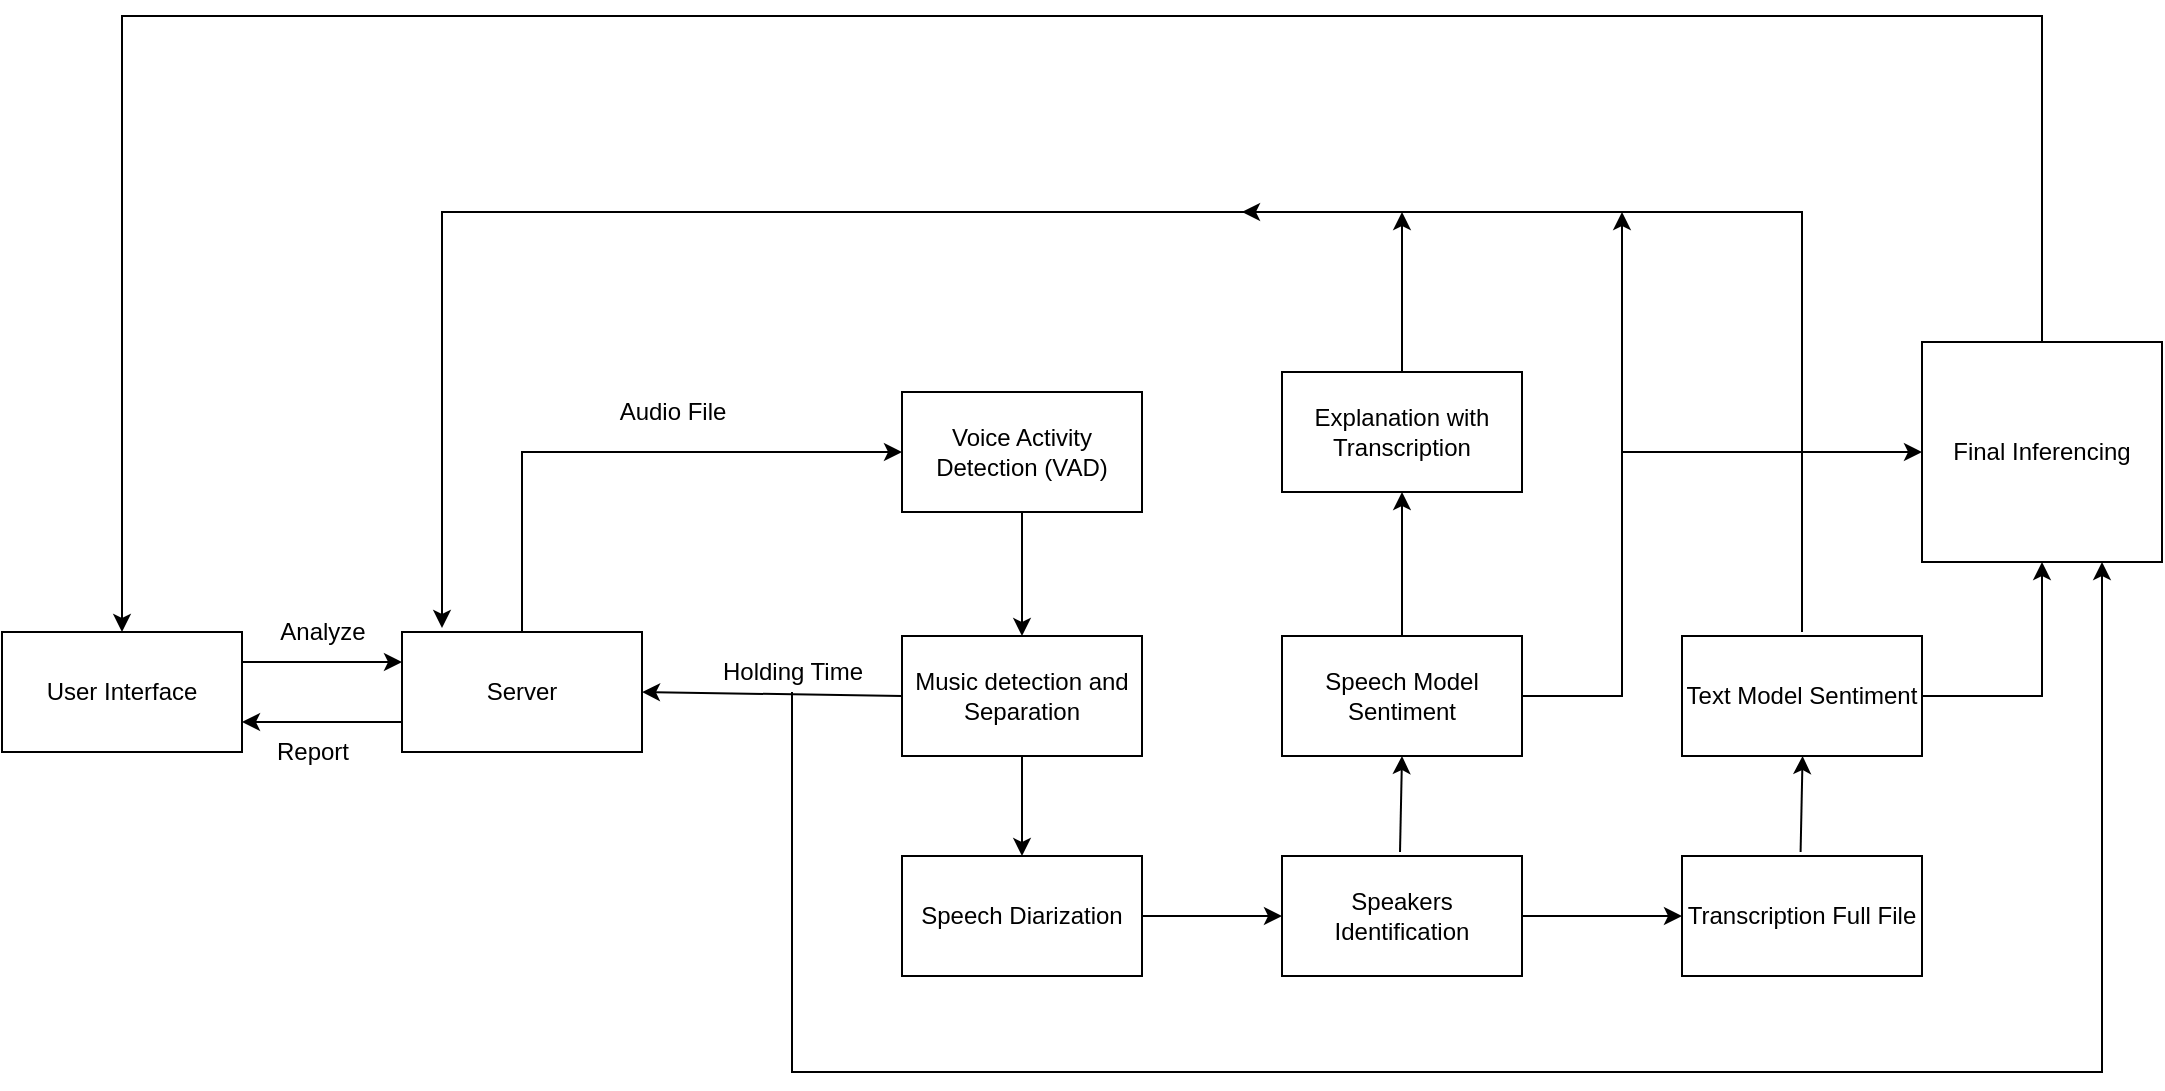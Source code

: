 <mxfile version="16.1.2" type="github">
  <diagram id="XhaWagRlBr8u-16tViGo" name="Page-1">
    <mxGraphModel dx="1240" dy="2307" grid="1" gridSize="10" guides="1" tooltips="1" connect="1" arrows="1" fold="1" page="1" pageScale="1" pageWidth="1100" pageHeight="1700" math="0" shadow="0">
      <root>
        <mxCell id="0" />
        <mxCell id="1" parent="0" />
        <mxCell id="t1mqBu5s_cC5ySdqRn4C-3" style="edgeStyle=orthogonalEdgeStyle;rounded=0;orthogonalLoop=1;jettySize=auto;html=1;exitX=1;exitY=0.25;exitDx=0;exitDy=0;" parent="1" edge="1">
          <mxGeometry relative="1" as="geometry">
            <mxPoint x="210" y="75" as="targetPoint" />
            <mxPoint x="130" y="75" as="sourcePoint" />
          </mxGeometry>
        </mxCell>
        <mxCell id="t1mqBu5s_cC5ySdqRn4C-4" style="edgeStyle=orthogonalEdgeStyle;rounded=0;orthogonalLoop=1;jettySize=auto;html=1;exitX=0;exitY=0.75;exitDx=0;exitDy=0;entryX=1;entryY=0.75;entryDx=0;entryDy=0;" parent="1" source="t1mqBu5s_cC5ySdqRn4C-5" edge="1">
          <mxGeometry relative="1" as="geometry">
            <mxPoint x="130" y="105" as="targetPoint" />
            <Array as="points" />
          </mxGeometry>
        </mxCell>
        <mxCell id="t1mqBu5s_cC5ySdqRn4C-1" value="User Interface" style="rounded=0;whiteSpace=wrap;html=1;" parent="1" vertex="1">
          <mxGeometry x="10" y="60" width="120" height="60" as="geometry" />
        </mxCell>
        <mxCell id="t1mqBu5s_cC5ySdqRn4C-2" value="" style="endArrow=classic;html=1;rounded=0;exitX=1;exitY=0.5;exitDx=0;exitDy=0;" parent="1" edge="1" source="MUSWcBlJXzdCJvnlfhoy-1">
          <mxGeometry width="50" height="50" relative="1" as="geometry">
            <mxPoint x="600" y="212" as="sourcePoint" />
            <mxPoint x="650" y="202" as="targetPoint" />
          </mxGeometry>
        </mxCell>
        <mxCell id="t1mqBu5s_cC5ySdqRn4C-8" style="edgeStyle=orthogonalEdgeStyle;rounded=0;orthogonalLoop=1;jettySize=auto;html=1;exitX=0.5;exitY=0;exitDx=0;exitDy=0;" parent="1" source="t1mqBu5s_cC5ySdqRn4C-5" target="t1mqBu5s_cC5ySdqRn4C-9" edge="1">
          <mxGeometry relative="1" as="geometry">
            <mxPoint x="420" y="-30" as="targetPoint" />
            <Array as="points">
              <mxPoint x="270" y="-30" />
            </Array>
          </mxGeometry>
        </mxCell>
        <mxCell id="t1mqBu5s_cC5ySdqRn4C-5" value="Server" style="rounded=0;whiteSpace=wrap;html=1;" parent="1" vertex="1">
          <mxGeometry x="210" y="60" width="120" height="60" as="geometry" />
        </mxCell>
        <mxCell id="t1mqBu5s_cC5ySdqRn4C-7" value="" style="endArrow=classic;html=1;rounded=0;exitX=0.5;exitY=1;exitDx=0;exitDy=0;" parent="1" edge="1" target="MUSWcBlJXzdCJvnlfhoy-1" source="t1mqBu5s_cC5ySdqRn4C-12">
          <mxGeometry width="50" height="50" relative="1" as="geometry">
            <mxPoint x="495" y="222" as="sourcePoint" />
            <mxPoint x="520" y="202" as="targetPoint" />
          </mxGeometry>
        </mxCell>
        <mxCell id="t1mqBu5s_cC5ySdqRn4C-11" style="edgeStyle=orthogonalEdgeStyle;rounded=0;orthogonalLoop=1;jettySize=auto;html=1;exitX=0.5;exitY=1;exitDx=0;exitDy=0;entryX=0.5;entryY=0;entryDx=0;entryDy=0;" parent="1" source="t1mqBu5s_cC5ySdqRn4C-9" edge="1" target="t1mqBu5s_cC5ySdqRn4C-12">
          <mxGeometry relative="1" as="geometry">
            <mxPoint x="520" y="52" as="targetPoint" />
          </mxGeometry>
        </mxCell>
        <mxCell id="t1mqBu5s_cC5ySdqRn4C-9" value="Voice Activity Detection (VAD)" style="rounded=0;whiteSpace=wrap;html=1;" parent="1" vertex="1">
          <mxGeometry x="460" y="-60" width="120" height="60" as="geometry" />
        </mxCell>
        <mxCell id="t1mqBu5s_cC5ySdqRn4C-12" value="Music detection and Separation" style="rounded=0;whiteSpace=wrap;html=1;" parent="1" vertex="1">
          <mxGeometry x="460" y="62" width="120" height="60" as="geometry" />
        </mxCell>
        <mxCell id="MUSWcBlJXzdCJvnlfhoy-1" value="Speech Diarization" style="rounded=0;whiteSpace=wrap;html=1;" vertex="1" parent="1">
          <mxGeometry x="460" y="172" width="120" height="60" as="geometry" />
        </mxCell>
        <mxCell id="MUSWcBlJXzdCJvnlfhoy-3" value="Analyze" style="text;html=1;align=center;verticalAlign=middle;resizable=0;points=[];autosize=1;strokeColor=none;fillColor=none;" vertex="1" parent="1">
          <mxGeometry x="140" y="50" width="60" height="20" as="geometry" />
        </mxCell>
        <mxCell id="MUSWcBlJXzdCJvnlfhoy-4" value="Report" style="text;html=1;align=center;verticalAlign=middle;resizable=0;points=[];autosize=1;strokeColor=none;fillColor=none;" vertex="1" parent="1">
          <mxGeometry x="140" y="110" width="50" height="20" as="geometry" />
        </mxCell>
        <mxCell id="MUSWcBlJXzdCJvnlfhoy-5" value="Speakers Identification" style="rounded=0;whiteSpace=wrap;html=1;" vertex="1" parent="1">
          <mxGeometry x="650" y="172" width="120" height="60" as="geometry" />
        </mxCell>
        <mxCell id="MUSWcBlJXzdCJvnlfhoy-6" value="Speech Model Sentiment" style="rounded=0;whiteSpace=wrap;html=1;" vertex="1" parent="1">
          <mxGeometry x="650" y="62" width="120" height="60" as="geometry" />
        </mxCell>
        <mxCell id="MUSWcBlJXzdCJvnlfhoy-7" value="Explanation with Transcription" style="rounded=0;whiteSpace=wrap;html=1;" vertex="1" parent="1">
          <mxGeometry x="650" y="-70" width="120" height="60" as="geometry" />
        </mxCell>
        <mxCell id="MUSWcBlJXzdCJvnlfhoy-8" value="" style="endArrow=classic;html=1;rounded=0;entryX=0.5;entryY=1;entryDx=0;entryDy=0;" edge="1" parent="1" target="MUSWcBlJXzdCJvnlfhoy-7">
          <mxGeometry width="50" height="50" relative="1" as="geometry">
            <mxPoint x="710" y="62" as="sourcePoint" />
            <mxPoint x="760" y="12" as="targetPoint" />
          </mxGeometry>
        </mxCell>
        <mxCell id="MUSWcBlJXzdCJvnlfhoy-9" value="" style="endArrow=classic;html=1;rounded=0;entryX=0.5;entryY=1;entryDx=0;entryDy=0;" edge="1" parent="1" target="MUSWcBlJXzdCJvnlfhoy-6">
          <mxGeometry width="50" height="50" relative="1" as="geometry">
            <mxPoint x="709" y="170" as="sourcePoint" />
            <mxPoint x="709" y="130" as="targetPoint" />
          </mxGeometry>
        </mxCell>
        <mxCell id="MUSWcBlJXzdCJvnlfhoy-10" value="Audio File" style="text;html=1;align=center;verticalAlign=middle;resizable=0;points=[];autosize=1;strokeColor=none;fillColor=none;" vertex="1" parent="1">
          <mxGeometry x="310" y="-60" width="70" height="20" as="geometry" />
        </mxCell>
        <mxCell id="MUSWcBlJXzdCJvnlfhoy-11" value="" style="endArrow=classic;html=1;rounded=0;exitX=1;exitY=0.5;exitDx=0;exitDy=0;" edge="1" parent="1" source="MUSWcBlJXzdCJvnlfhoy-5" target="MUSWcBlJXzdCJvnlfhoy-12">
          <mxGeometry width="50" height="50" relative="1" as="geometry">
            <mxPoint x="780" y="210" as="sourcePoint" />
            <mxPoint x="840" y="202" as="targetPoint" />
          </mxGeometry>
        </mxCell>
        <mxCell id="MUSWcBlJXzdCJvnlfhoy-12" value="Transcription Full File" style="rounded=0;whiteSpace=wrap;html=1;" vertex="1" parent="1">
          <mxGeometry x="850" y="172" width="120" height="60" as="geometry" />
        </mxCell>
        <mxCell id="MUSWcBlJXzdCJvnlfhoy-14" value="" style="endArrow=classic;html=1;rounded=0;entryX=0.5;entryY=1;entryDx=0;entryDy=0;" edge="1" parent="1">
          <mxGeometry width="50" height="50" relative="1" as="geometry">
            <mxPoint x="909.29" y="170" as="sourcePoint" />
            <mxPoint x="910.29" y="122" as="targetPoint" />
          </mxGeometry>
        </mxCell>
        <mxCell id="MUSWcBlJXzdCJvnlfhoy-32" style="edgeStyle=orthogonalEdgeStyle;rounded=0;orthogonalLoop=1;jettySize=auto;html=1;exitX=1;exitY=0.5;exitDx=0;exitDy=0;" edge="1" parent="1" source="MUSWcBlJXzdCJvnlfhoy-15" target="MUSWcBlJXzdCJvnlfhoy-30">
          <mxGeometry relative="1" as="geometry" />
        </mxCell>
        <mxCell id="MUSWcBlJXzdCJvnlfhoy-15" value="Text Model Sentiment" style="rounded=0;whiteSpace=wrap;html=1;" vertex="1" parent="1">
          <mxGeometry x="850" y="62" width="120" height="60" as="geometry" />
        </mxCell>
        <mxCell id="MUSWcBlJXzdCJvnlfhoy-19" style="edgeStyle=orthogonalEdgeStyle;rounded=0;orthogonalLoop=1;jettySize=auto;html=1;" edge="1" parent="1">
          <mxGeometry relative="1" as="geometry">
            <mxPoint x="230" y="58" as="targetPoint" />
            <Array as="points">
              <mxPoint x="230" y="-150" />
              <mxPoint x="230" y="58" />
            </Array>
            <mxPoint x="710" y="-150" as="sourcePoint" />
          </mxGeometry>
        </mxCell>
        <mxCell id="MUSWcBlJXzdCJvnlfhoy-21" style="edgeStyle=orthogonalEdgeStyle;rounded=0;orthogonalLoop=1;jettySize=auto;html=1;" edge="1" parent="1">
          <mxGeometry relative="1" as="geometry">
            <mxPoint x="630" y="-150" as="targetPoint" />
            <Array as="points">
              <mxPoint x="910" y="-150" />
            </Array>
            <mxPoint x="910" y="60" as="sourcePoint" />
          </mxGeometry>
        </mxCell>
        <mxCell id="MUSWcBlJXzdCJvnlfhoy-22" value="" style="endArrow=classic;html=1;rounded=0;exitX=1;exitY=0.5;exitDx=0;exitDy=0;" edge="1" parent="1" source="MUSWcBlJXzdCJvnlfhoy-6">
          <mxGeometry width="50" height="50" relative="1" as="geometry">
            <mxPoint x="550" y="110" as="sourcePoint" />
            <mxPoint x="820" y="-150" as="targetPoint" />
            <Array as="points">
              <mxPoint x="820" y="92" />
              <mxPoint x="820" y="-60" />
            </Array>
          </mxGeometry>
        </mxCell>
        <mxCell id="MUSWcBlJXzdCJvnlfhoy-25" value="" style="endArrow=classic;html=1;rounded=0;exitX=0.5;exitY=0;exitDx=0;exitDy=0;" edge="1" parent="1" source="MUSWcBlJXzdCJvnlfhoy-7">
          <mxGeometry width="50" height="50" relative="1" as="geometry">
            <mxPoint x="710" y="-80" as="sourcePoint" />
            <mxPoint x="710" y="-150" as="targetPoint" />
          </mxGeometry>
        </mxCell>
        <mxCell id="MUSWcBlJXzdCJvnlfhoy-35" style="edgeStyle=orthogonalEdgeStyle;rounded=0;orthogonalLoop=1;jettySize=auto;html=1;entryX=0.75;entryY=1;entryDx=0;entryDy=0;" edge="1" parent="1" source="MUSWcBlJXzdCJvnlfhoy-28" target="MUSWcBlJXzdCJvnlfhoy-30">
          <mxGeometry relative="1" as="geometry">
            <mxPoint x="1060" y="270" as="targetPoint" />
            <Array as="points">
              <mxPoint x="405" y="280" />
              <mxPoint x="1060" y="280" />
            </Array>
          </mxGeometry>
        </mxCell>
        <mxCell id="MUSWcBlJXzdCJvnlfhoy-28" value="Holding Time" style="text;html=1;align=center;verticalAlign=middle;resizable=0;points=[];autosize=1;strokeColor=none;fillColor=none;" vertex="1" parent="1">
          <mxGeometry x="360" y="70" width="90" height="20" as="geometry" />
        </mxCell>
        <mxCell id="MUSWcBlJXzdCJvnlfhoy-29" value="" style="endArrow=classic;html=1;rounded=0;entryX=1;entryY=0.5;entryDx=0;entryDy=0;exitX=0;exitY=0.5;exitDx=0;exitDy=0;" edge="1" parent="1" source="t1mqBu5s_cC5ySdqRn4C-12" target="t1mqBu5s_cC5ySdqRn4C-5">
          <mxGeometry width="50" height="50" relative="1" as="geometry">
            <mxPoint x="550" y="110" as="sourcePoint" />
            <mxPoint x="600" y="60" as="targetPoint" />
          </mxGeometry>
        </mxCell>
        <mxCell id="MUSWcBlJXzdCJvnlfhoy-31" style="edgeStyle=orthogonalEdgeStyle;rounded=0;orthogonalLoop=1;jettySize=auto;html=1;exitX=0.5;exitY=0;exitDx=0;exitDy=0;entryX=0.5;entryY=0;entryDx=0;entryDy=0;" edge="1" parent="1" source="MUSWcBlJXzdCJvnlfhoy-30" target="t1mqBu5s_cC5ySdqRn4C-1">
          <mxGeometry relative="1" as="geometry">
            <mxPoint x="110" y="40" as="targetPoint" />
            <Array as="points">
              <mxPoint x="1030" y="-248" />
              <mxPoint x="70" y="-248" />
            </Array>
          </mxGeometry>
        </mxCell>
        <mxCell id="MUSWcBlJXzdCJvnlfhoy-30" value="Final Inferencing" style="rounded=0;whiteSpace=wrap;html=1;" vertex="1" parent="1">
          <mxGeometry x="970" y="-85" width="120" height="110" as="geometry" />
        </mxCell>
        <mxCell id="MUSWcBlJXzdCJvnlfhoy-34" value="" style="endArrow=classic;html=1;rounded=0;entryX=0;entryY=0.5;entryDx=0;entryDy=0;" edge="1" parent="1" target="MUSWcBlJXzdCJvnlfhoy-30">
          <mxGeometry width="50" height="50" relative="1" as="geometry">
            <mxPoint x="820" y="-30" as="sourcePoint" />
            <mxPoint x="600" y="-150" as="targetPoint" />
          </mxGeometry>
        </mxCell>
      </root>
    </mxGraphModel>
  </diagram>
</mxfile>
